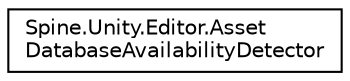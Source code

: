 digraph "그래픽컬한 클래스 계통도"
{
 // LATEX_PDF_SIZE
  edge [fontname="Helvetica",fontsize="10",labelfontname="Helvetica",labelfontsize="10"];
  node [fontname="Helvetica",fontsize="10",shape=record];
  rankdir="LR";
  Node0 [label="Spine.Unity.Editor.Asset\lDatabaseAvailabilityDetector",height=0.2,width=0.4,color="black", fillcolor="white", style="filled",URL="$class_spine_1_1_unity_1_1_editor_1_1_asset_database_availability_detector.html",tooltip=" "];
}
